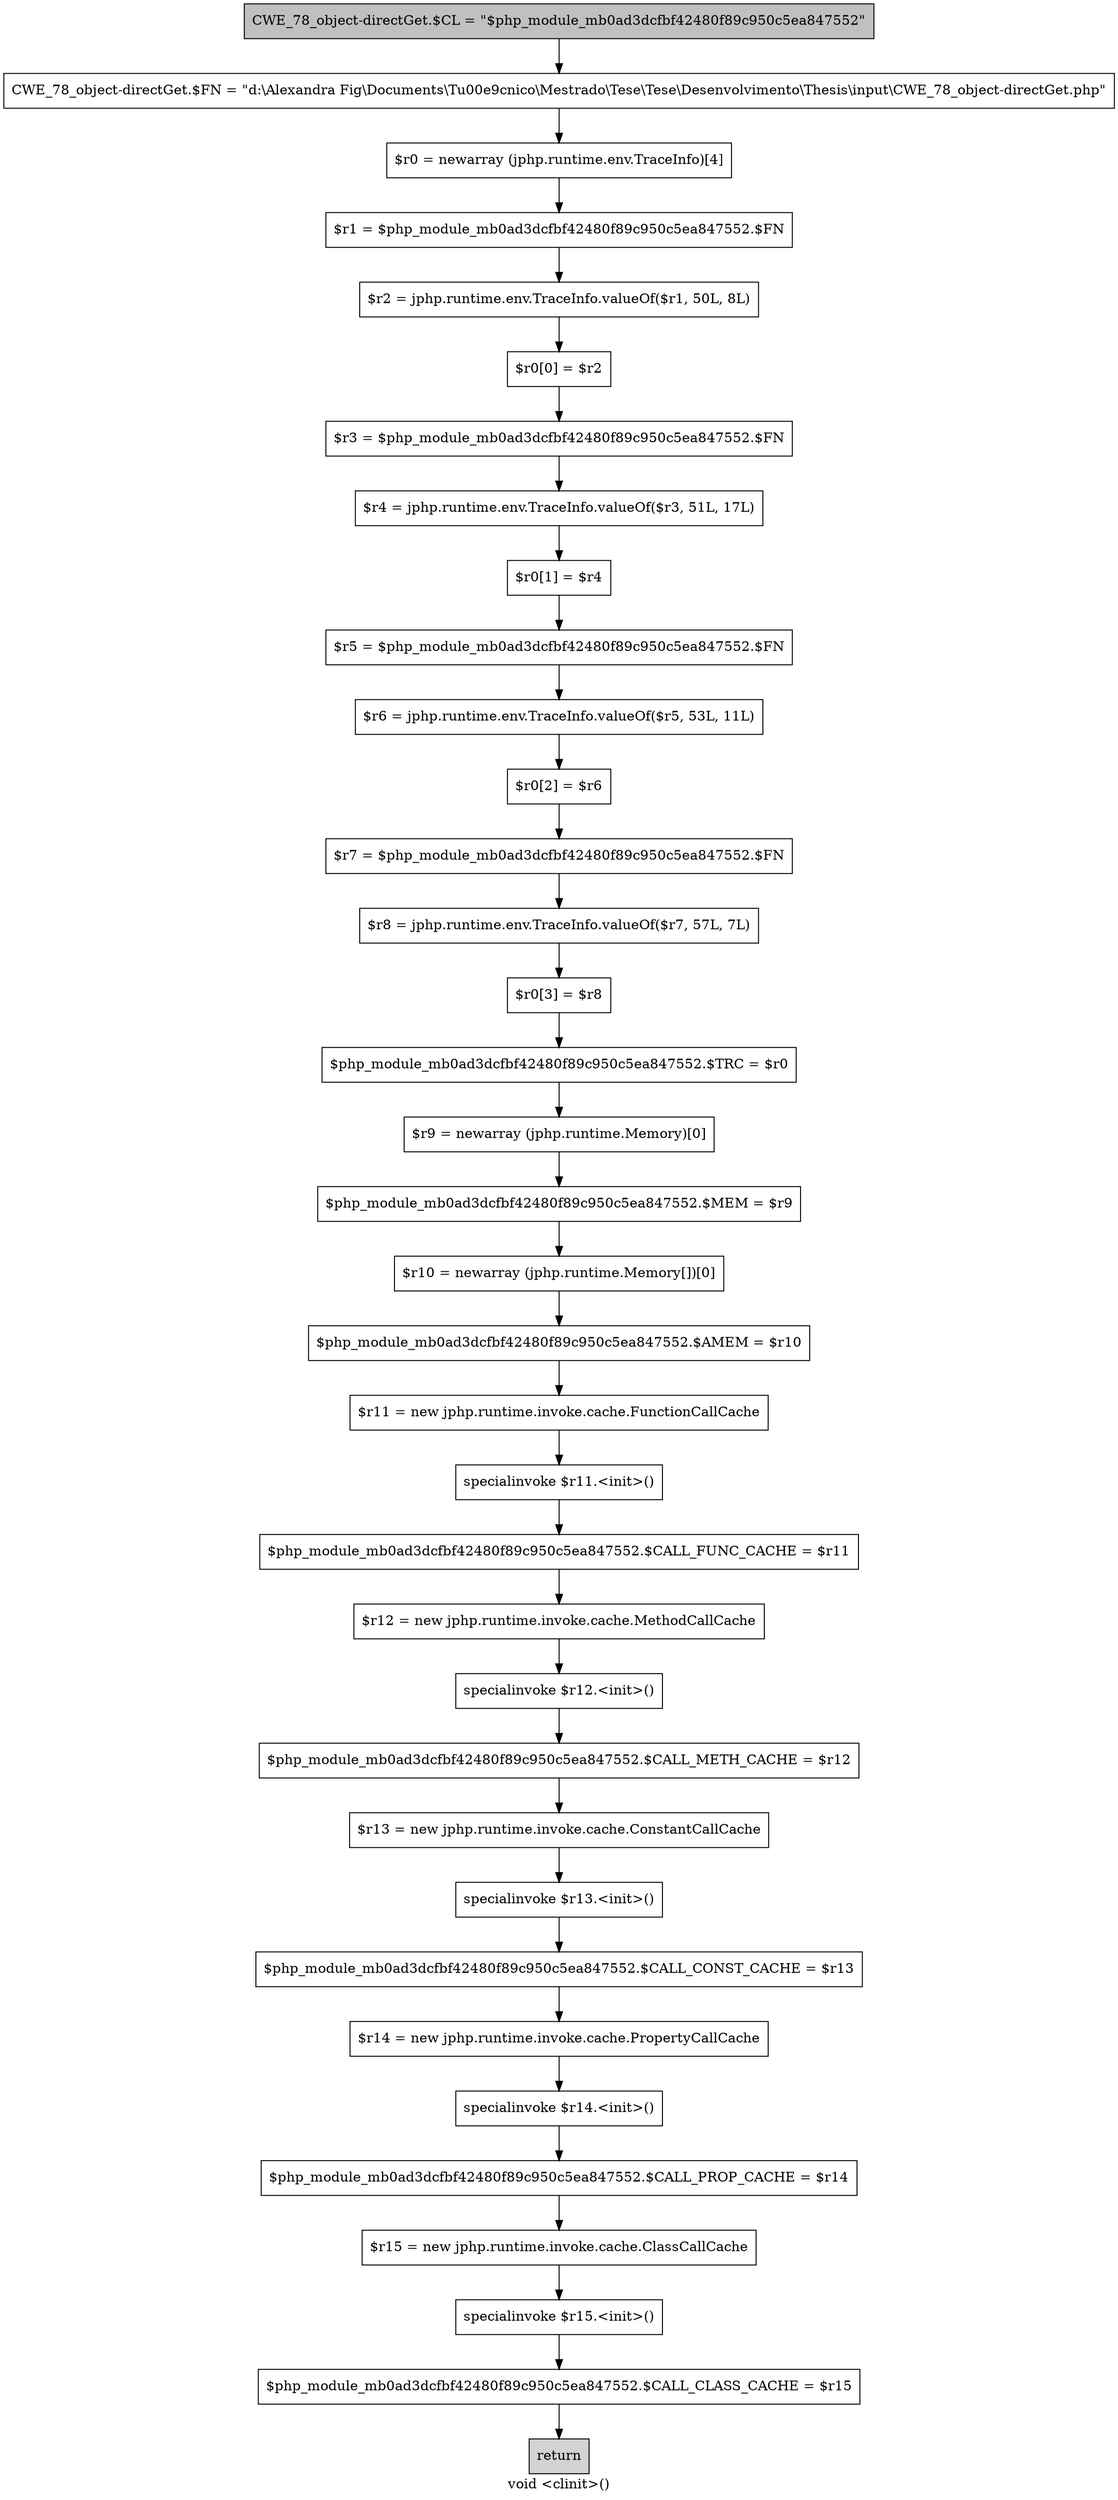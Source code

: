 digraph "void <clinit>()" {
    label="void <clinit>()";
    node [shape=box];
    "0" [style=filled,fillcolor=gray,label="CWE_78_object-directGet.$CL = \"$php_module_mb0ad3dcfbf42480f89c950c5ea847552\"",];
    "1" [label="CWE_78_object-directGet.$FN = \"d:\\Alexandra Fig\\Documents\\T\u00e9cnico\\Mestrado\\Tese\\Tese\\Desenvolvimento\\Thesis\\input\\CWE_78_object-directGet.php\"",];
    "0"->"1";
    "2" [label="$r0 = newarray (jphp.runtime.env.TraceInfo)[4]",];
    "1"->"2";
    "3" [label="$r1 = $php_module_mb0ad3dcfbf42480f89c950c5ea847552.$FN",];
    "2"->"3";
    "4" [label="$r2 = jphp.runtime.env.TraceInfo.valueOf($r1, 50L, 8L)",];
    "3"->"4";
    "5" [label="$r0[0] = $r2",];
    "4"->"5";
    "6" [label="$r3 = $php_module_mb0ad3dcfbf42480f89c950c5ea847552.$FN",];
    "5"->"6";
    "7" [label="$r4 = jphp.runtime.env.TraceInfo.valueOf($r3, 51L, 17L)",];
    "6"->"7";
    "8" [label="$r0[1] = $r4",];
    "7"->"8";
    "9" [label="$r5 = $php_module_mb0ad3dcfbf42480f89c950c5ea847552.$FN",];
    "8"->"9";
    "10" [label="$r6 = jphp.runtime.env.TraceInfo.valueOf($r5, 53L, 11L)",];
    "9"->"10";
    "11" [label="$r0[2] = $r6",];
    "10"->"11";
    "12" [label="$r7 = $php_module_mb0ad3dcfbf42480f89c950c5ea847552.$FN",];
    "11"->"12";
    "13" [label="$r8 = jphp.runtime.env.TraceInfo.valueOf($r7, 57L, 7L)",];
    "12"->"13";
    "14" [label="$r0[3] = $r8",];
    "13"->"14";
    "15" [label="$php_module_mb0ad3dcfbf42480f89c950c5ea847552.$TRC = $r0",];
    "14"->"15";
    "16" [label="$r9 = newarray (jphp.runtime.Memory)[0]",];
    "15"->"16";
    "17" [label="$php_module_mb0ad3dcfbf42480f89c950c5ea847552.$MEM = $r9",];
    "16"->"17";
    "18" [label="$r10 = newarray (jphp.runtime.Memory[])[0]",];
    "17"->"18";
    "19" [label="$php_module_mb0ad3dcfbf42480f89c950c5ea847552.$AMEM = $r10",];
    "18"->"19";
    "20" [label="$r11 = new jphp.runtime.invoke.cache.FunctionCallCache",];
    "19"->"20";
    "21" [label="specialinvoke $r11.<init>()",];
    "20"->"21";
    "22" [label="$php_module_mb0ad3dcfbf42480f89c950c5ea847552.$CALL_FUNC_CACHE = $r11",];
    "21"->"22";
    "23" [label="$r12 = new jphp.runtime.invoke.cache.MethodCallCache",];
    "22"->"23";
    "24" [label="specialinvoke $r12.<init>()",];
    "23"->"24";
    "25" [label="$php_module_mb0ad3dcfbf42480f89c950c5ea847552.$CALL_METH_CACHE = $r12",];
    "24"->"25";
    "26" [label="$r13 = new jphp.runtime.invoke.cache.ConstantCallCache",];
    "25"->"26";
    "27" [label="specialinvoke $r13.<init>()",];
    "26"->"27";
    "28" [label="$php_module_mb0ad3dcfbf42480f89c950c5ea847552.$CALL_CONST_CACHE = $r13",];
    "27"->"28";
    "29" [label="$r14 = new jphp.runtime.invoke.cache.PropertyCallCache",];
    "28"->"29";
    "30" [label="specialinvoke $r14.<init>()",];
    "29"->"30";
    "31" [label="$php_module_mb0ad3dcfbf42480f89c950c5ea847552.$CALL_PROP_CACHE = $r14",];
    "30"->"31";
    "32" [label="$r15 = new jphp.runtime.invoke.cache.ClassCallCache",];
    "31"->"32";
    "33" [label="specialinvoke $r15.<init>()",];
    "32"->"33";
    "34" [label="$php_module_mb0ad3dcfbf42480f89c950c5ea847552.$CALL_CLASS_CACHE = $r15",];
    "33"->"34";
    "35" [style=filled,fillcolor=lightgray,label="return",];
    "34"->"35";
}
